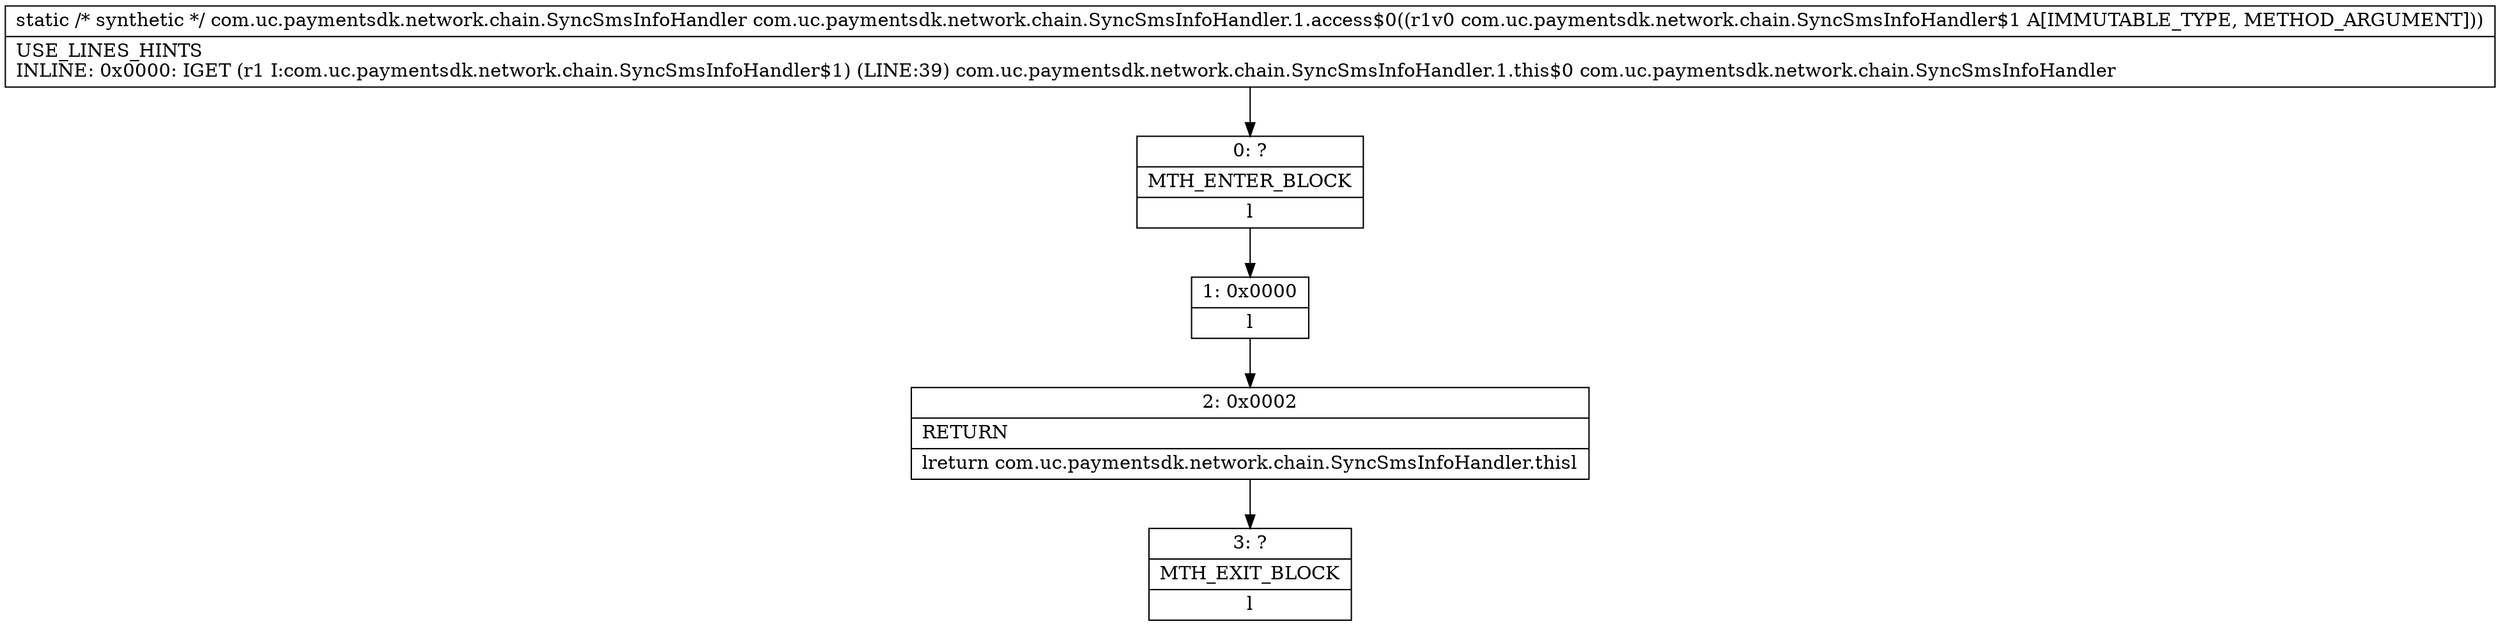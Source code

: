 digraph "CFG forcom.uc.paymentsdk.network.chain.SyncSmsInfoHandler.1.access$0(Lcom\/uc\/paymentsdk\/network\/chain\/SyncSmsInfoHandler$1;)Lcom\/uc\/paymentsdk\/network\/chain\/SyncSmsInfoHandler;" {
Node_0 [shape=record,label="{0\:\ ?|MTH_ENTER_BLOCK\l|l}"];
Node_1 [shape=record,label="{1\:\ 0x0000|l}"];
Node_2 [shape=record,label="{2\:\ 0x0002|RETURN\l|lreturn com.uc.paymentsdk.network.chain.SyncSmsInfoHandler.thisl}"];
Node_3 [shape=record,label="{3\:\ ?|MTH_EXIT_BLOCK\l|l}"];
MethodNode[shape=record,label="{static \/* synthetic *\/ com.uc.paymentsdk.network.chain.SyncSmsInfoHandler com.uc.paymentsdk.network.chain.SyncSmsInfoHandler.1.access$0((r1v0 com.uc.paymentsdk.network.chain.SyncSmsInfoHandler$1 A[IMMUTABLE_TYPE, METHOD_ARGUMENT]))  | USE_LINES_HINTS\lINLINE: 0x0000: IGET (r1 I:com.uc.paymentsdk.network.chain.SyncSmsInfoHandler$1) (LINE:39) com.uc.paymentsdk.network.chain.SyncSmsInfoHandler.1.this$0 com.uc.paymentsdk.network.chain.SyncSmsInfoHandler\l}"];
MethodNode -> Node_0;
Node_0 -> Node_1;
Node_1 -> Node_2;
Node_2 -> Node_3;
}

